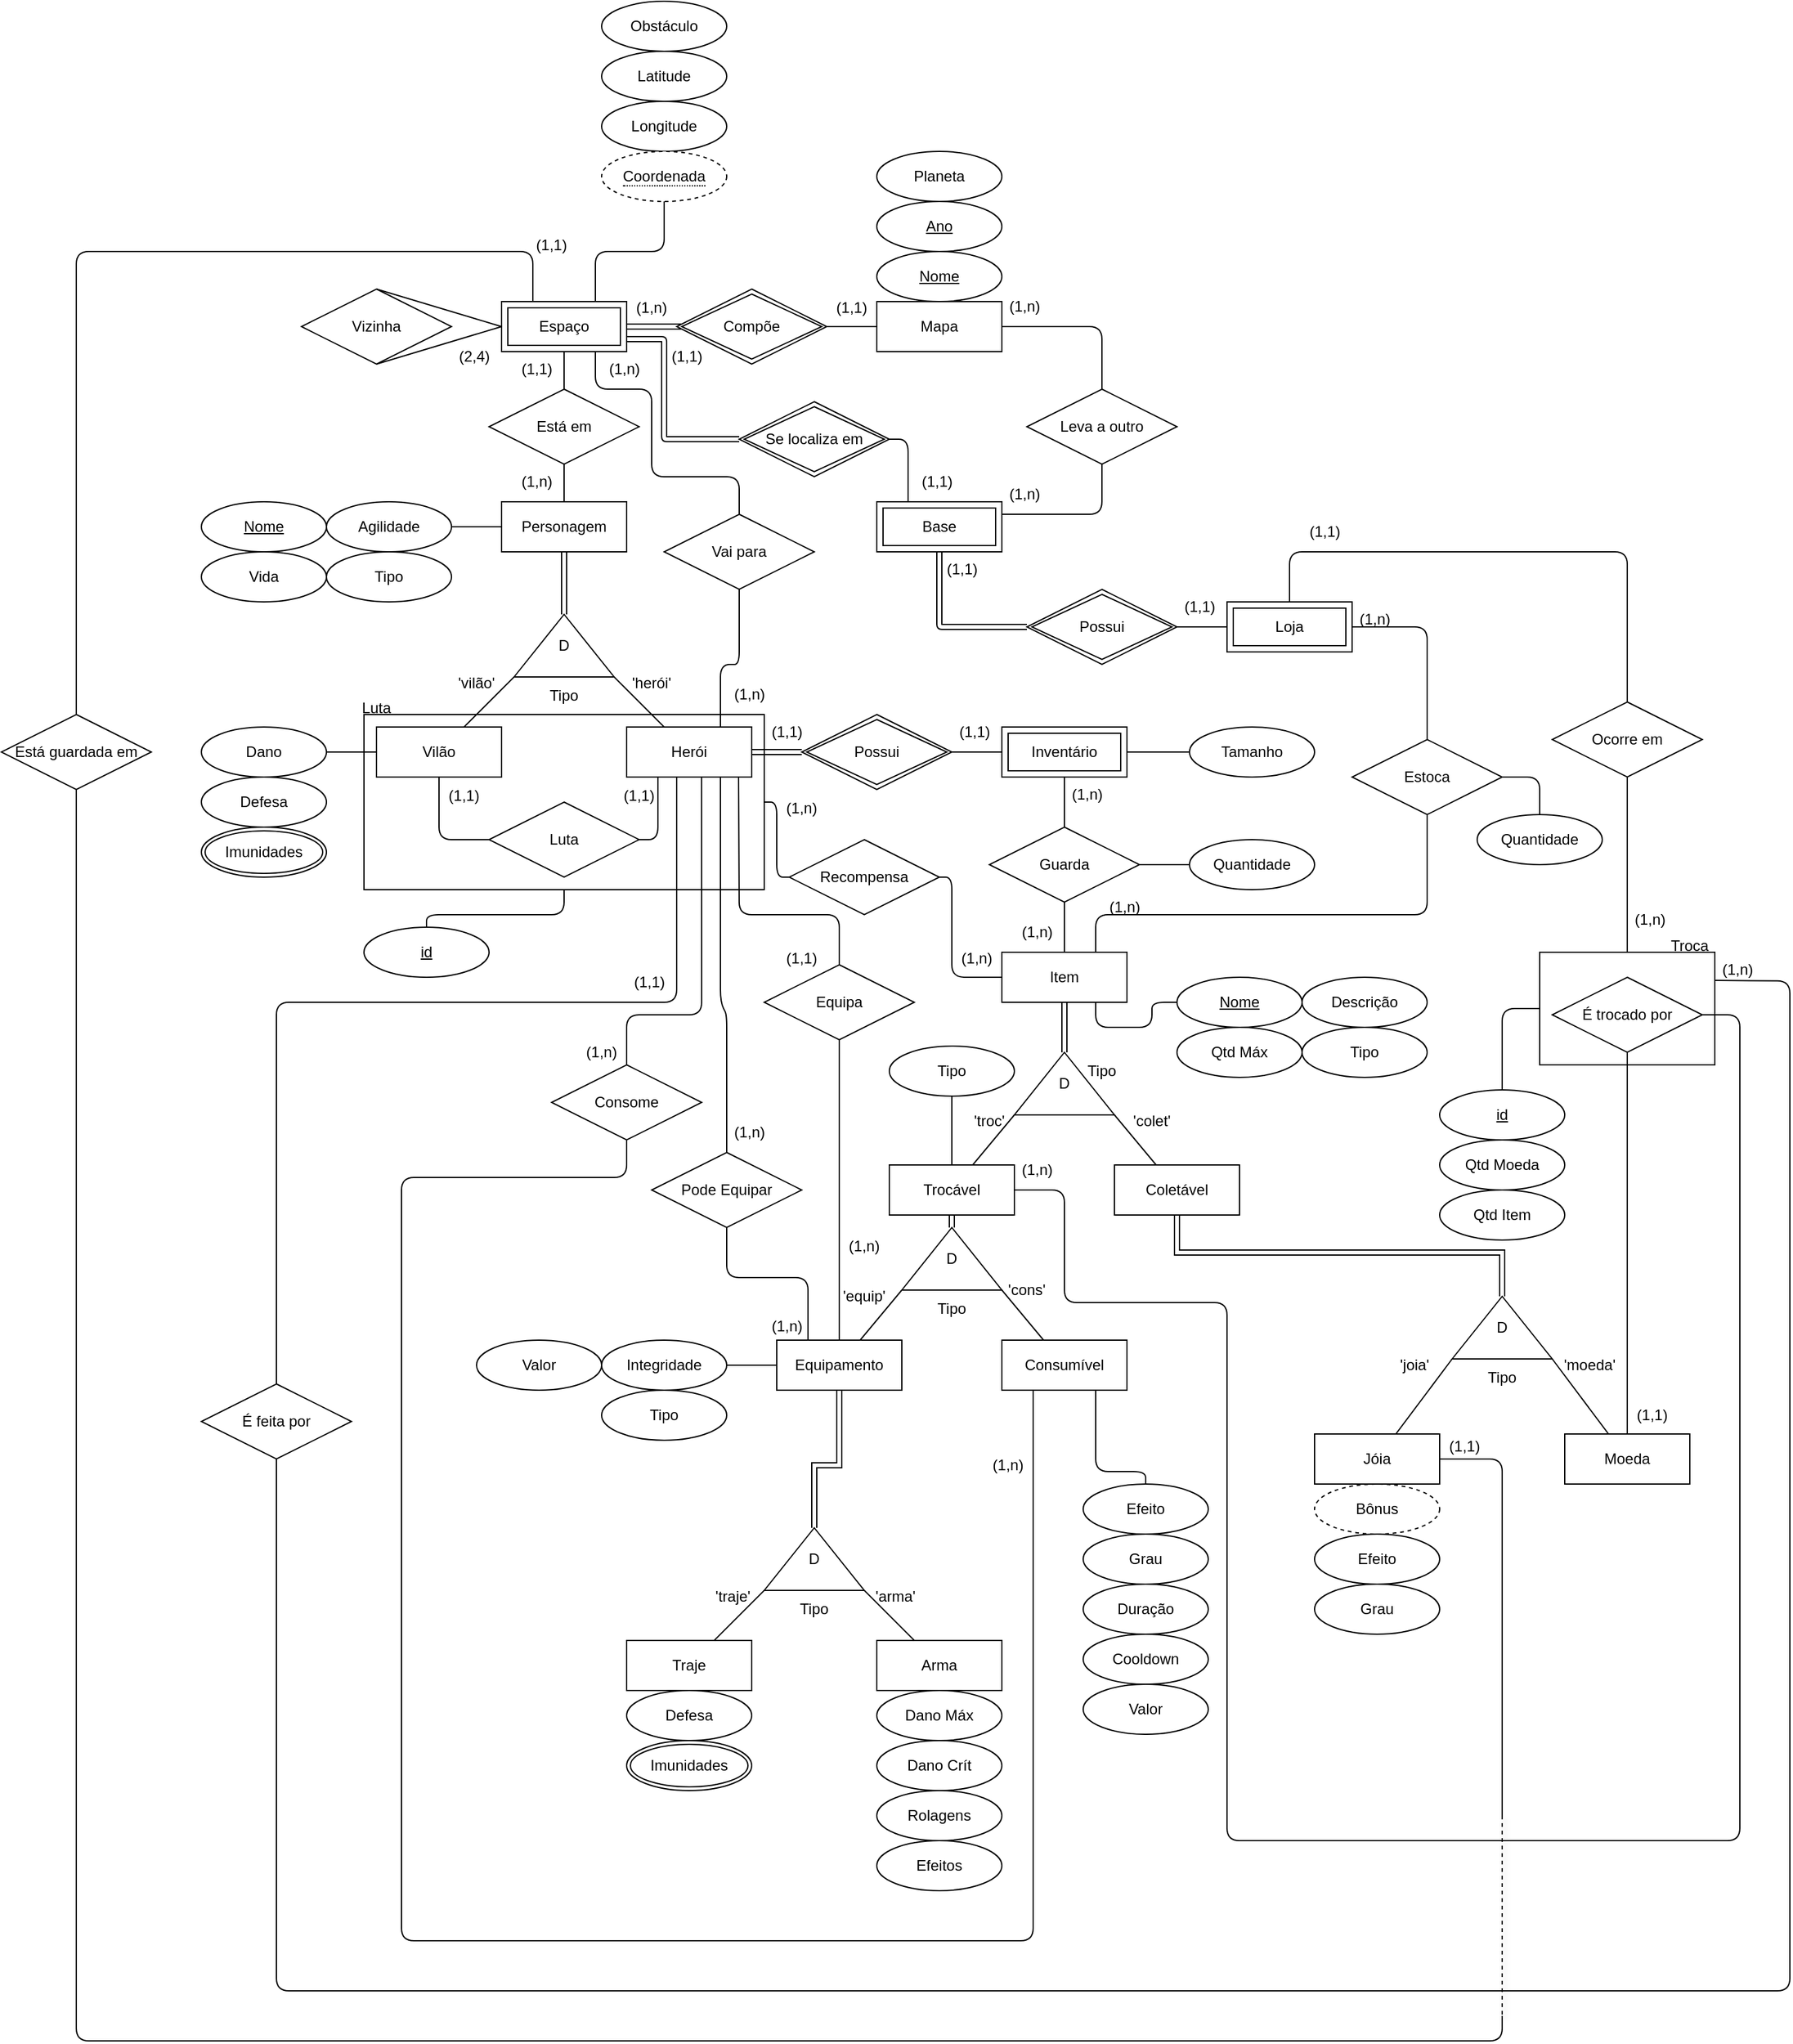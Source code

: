 <mxfile version="16.5.3" type="device"><diagram id="R2lEEEUBdFMjLlhIrx00" name="Page-1"><mxGraphModel dx="1185" dy="599" grid="1" gridSize="10" guides="1" tooltips="1" connect="1" arrows="1" fold="1" page="1" pageScale="1" pageWidth="1600" pageHeight="900" math="0" shadow="0" extFonts="Permanent Marker^https://fonts.googleapis.com/css?family=Permanent+Marker"><root><mxCell id="0"/><mxCell id="1" parent="0"/><mxCell id="_K91Ev87hVl7QO8EJuBq-142" value="" style="rounded=0;whiteSpace=wrap;html=1;fillColor=none;" parent="1" vertex="1"><mxGeometry x="1230" y="760" width="140" height="90" as="geometry"/></mxCell><mxCell id="_K91Ev87hVl7QO8EJuBq-86" value="" style="verticalLabelPosition=bottom;verticalAlign=top;html=1;shape=mxgraph.basic.rect;fillColor2=none;strokeWidth=1;size=20;indent=5;fillColor=none;" parent="1" vertex="1"><mxGeometry x="290" y="570" width="320" height="140" as="geometry"/></mxCell><mxCell id="nBwljkesZ-EkMAL2i42d-4" value="Mapa" style="whiteSpace=wrap;html=1;align=center;" parent="1" vertex="1"><mxGeometry x="700" y="240" width="100" height="40" as="geometry"/></mxCell><mxCell id="nBwljkesZ-EkMAL2i42d-11" value="Planeta" style="ellipse;whiteSpace=wrap;html=1;align=center;fontStyle=0;" parent="1" vertex="1"><mxGeometry x="700" y="120" width="100" height="40" as="geometry"/></mxCell><mxCell id="nBwljkesZ-EkMAL2i42d-12" value="Ano" style="ellipse;whiteSpace=wrap;html=1;align=center;fontStyle=4;" parent="1" vertex="1"><mxGeometry x="700" y="160" width="100" height="40" as="geometry"/></mxCell><mxCell id="nBwljkesZ-EkMAL2i42d-14" value="Latitude" style="ellipse;whiteSpace=wrap;html=1;align=center;" parent="1" vertex="1"><mxGeometry x="480" y="40" width="100" height="40" as="geometry"/></mxCell><mxCell id="nBwljkesZ-EkMAL2i42d-15" value="Longitude" style="ellipse;whiteSpace=wrap;html=1;align=center;" parent="1" vertex="1"><mxGeometry x="480" y="80" width="100" height="40" as="geometry"/></mxCell><mxCell id="nBwljkesZ-EkMAL2i42d-17" value="Vizinha" style="shape=rhombus;perimeter=rhombusPerimeter;whiteSpace=wrap;html=1;align=center;" parent="1" vertex="1"><mxGeometry x="240" y="230" width="120" height="60" as="geometry"/></mxCell><mxCell id="nBwljkesZ-EkMAL2i42d-29" value="" style="endArrow=none;html=1;rounded=0;exitX=0.5;exitY=1;exitDx=0;exitDy=0;entryX=0;entryY=0.5;entryDx=0;entryDy=0;" parent="1" source="nBwljkesZ-EkMAL2i42d-17" edge="1"><mxGeometry relative="1" as="geometry"><mxPoint x="370" y="120" as="sourcePoint"/><mxPoint x="400" y="260" as="targetPoint"/></mxGeometry></mxCell><mxCell id="nBwljkesZ-EkMAL2i42d-33" value="" style="endArrow=none;html=1;rounded=0;entryX=0;entryY=0.5;entryDx=0;entryDy=0;exitX=0.5;exitY=0;exitDx=0;exitDy=0;" parent="1" source="nBwljkesZ-EkMAL2i42d-17" edge="1"><mxGeometry relative="1" as="geometry"><mxPoint x="360" y="260" as="sourcePoint"/><mxPoint x="400" y="260" as="targetPoint"/></mxGeometry></mxCell><mxCell id="nBwljkesZ-EkMAL2i42d-35" value="" style="endArrow=none;html=1;rounded=1;exitX=1;exitY=0.5;exitDx=0;exitDy=0;entryX=0;entryY=0.5;entryDx=0;entryDy=0;" parent="1" target="nBwljkesZ-EkMAL2i42d-4" edge="1"><mxGeometry width="50" height="50" relative="1" as="geometry"><mxPoint x="660" y="260" as="sourcePoint"/><mxPoint x="560" y="160" as="targetPoint"/></mxGeometry></mxCell><mxCell id="nBwljkesZ-EkMAL2i42d-36" value="Personagem" style="whiteSpace=wrap;html=1;align=center;" parent="1" vertex="1"><mxGeometry x="400" y="400" width="100" height="40" as="geometry"/></mxCell><mxCell id="nBwljkesZ-EkMAL2i42d-37" value="Está em" style="shape=rhombus;perimeter=rhombusPerimeter;whiteSpace=wrap;html=1;align=center;" parent="1" vertex="1"><mxGeometry x="390" y="310" width="120" height="60" as="geometry"/></mxCell><mxCell id="nBwljkesZ-EkMAL2i42d-38" value="" style="endArrow=none;html=1;rounded=0;exitX=0.5;exitY=1;exitDx=0;exitDy=0;entryX=0.5;entryY=0;entryDx=0;entryDy=0;" parent="1" target="nBwljkesZ-EkMAL2i42d-37" edge="1"><mxGeometry relative="1" as="geometry"><mxPoint x="450" y="280" as="sourcePoint"/><mxPoint x="560" y="310" as="targetPoint"/></mxGeometry></mxCell><mxCell id="nBwljkesZ-EkMAL2i42d-39" value="" style="endArrow=none;html=1;rounded=0;exitX=0.5;exitY=1;exitDx=0;exitDy=0;entryX=0.5;entryY=0;entryDx=0;entryDy=0;" parent="1" source="nBwljkesZ-EkMAL2i42d-37" target="nBwljkesZ-EkMAL2i42d-36" edge="1"><mxGeometry relative="1" as="geometry"><mxPoint x="400" y="310" as="sourcePoint"/><mxPoint x="560" y="310" as="targetPoint"/></mxGeometry></mxCell><mxCell id="nBwljkesZ-EkMAL2i42d-43" value="" style="endArrow=none;html=1;rounded=0;" parent="1" edge="1"><mxGeometry relative="1" as="geometry"><mxPoint x="760" y="600" as="sourcePoint"/><mxPoint x="800" y="600" as="targetPoint"/></mxGeometry></mxCell><mxCell id="nBwljkesZ-EkMAL2i42d-44" value="Tamanho" style="ellipse;whiteSpace=wrap;html=1;align=center;" parent="1" vertex="1"><mxGeometry x="950" y="580" width="100" height="40" as="geometry"/></mxCell><mxCell id="nBwljkesZ-EkMAL2i42d-48" value="&lt;u&gt;Nome&lt;/u&gt;" style="ellipse;whiteSpace=wrap;html=1;align=center;" parent="1" vertex="1"><mxGeometry x="160" y="400" width="100" height="40" as="geometry"/></mxCell><mxCell id="nBwljkesZ-EkMAL2i42d-49" value="Vida" style="ellipse;whiteSpace=wrap;html=1;align=center;" parent="1" vertex="1"><mxGeometry x="160" y="440" width="100" height="40" as="geometry"/></mxCell><mxCell id="nBwljkesZ-EkMAL2i42d-50" value="Agilidade" style="ellipse;whiteSpace=wrap;html=1;align=center;" parent="1" vertex="1"><mxGeometry x="260" y="400" width="100" height="40" as="geometry"/></mxCell><mxCell id="nBwljkesZ-EkMAL2i42d-53" value="" style="shape=link;html=1;rounded=0;exitX=1;exitY=0.5;exitDx=0;exitDy=0;" parent="1" edge="1"><mxGeometry relative="1" as="geometry"><mxPoint x="500" y="260" as="sourcePoint"/><mxPoint x="595" y="260" as="targetPoint"/></mxGeometry></mxCell><mxCell id="nBwljkesZ-EkMAL2i42d-55" value="Espaço" style="shape=ext;margin=3;double=1;whiteSpace=wrap;html=1;align=center;" parent="1" vertex="1"><mxGeometry x="400" y="240" width="100" height="40" as="geometry"/></mxCell><mxCell id="nBwljkesZ-EkMAL2i42d-56" value="Compõe" style="shape=rhombus;double=1;perimeter=rhombusPerimeter;whiteSpace=wrap;html=1;align=center;" parent="1" vertex="1"><mxGeometry x="540" y="230" width="120" height="60" as="geometry"/></mxCell><mxCell id="_K91Ev87hVl7QO8EJuBq-1" value="" style="endArrow=none;html=1;rounded=0;" parent="1" source="nBwljkesZ-EkMAL2i42d-36" target="nBwljkesZ-EkMAL2i42d-50" edge="1"><mxGeometry relative="1" as="geometry"><mxPoint x="380" y="410" as="sourcePoint"/><mxPoint x="540" y="410" as="targetPoint"/><Array as="points"><mxPoint x="390" y="420"/></Array></mxGeometry></mxCell><mxCell id="_K91Ev87hVl7QO8EJuBq-2" value="Herói" style="whiteSpace=wrap;html=1;align=center;" parent="1" vertex="1"><mxGeometry x="500" y="580" width="100" height="40" as="geometry"/></mxCell><mxCell id="_K91Ev87hVl7QO8EJuBq-3" value="Vilão" style="whiteSpace=wrap;html=1;align=center;" parent="1" vertex="1"><mxGeometry x="300" y="580" width="100" height="40" as="geometry"/></mxCell><mxCell id="_K91Ev87hVl7QO8EJuBq-7" value="" style="verticalLabelPosition=bottom;verticalAlign=top;html=1;shape=mxgraph.basic.acute_triangle;dx=0.5;" parent="1" vertex="1"><mxGeometry x="410" y="490" width="80" height="50" as="geometry"/></mxCell><mxCell id="_K91Ev87hVl7QO8EJuBq-8" value="Tipo" style="ellipse;whiteSpace=wrap;html=1;align=center;" parent="1" vertex="1"><mxGeometry x="260" y="440" width="100" height="40" as="geometry"/></mxCell><mxCell id="_K91Ev87hVl7QO8EJuBq-9" value="" style="endArrow=none;html=1;rounded=0;shape=link;exitX=0;exitY=0;exitDx=40;exitDy=0;exitPerimeter=0;" parent="1" source="_K91Ev87hVl7QO8EJuBq-7" target="nBwljkesZ-EkMAL2i42d-36" edge="1"><mxGeometry relative="1" as="geometry"><mxPoint x="450" y="480" as="sourcePoint"/><mxPoint x="610" y="490" as="targetPoint"/></mxGeometry></mxCell><mxCell id="_K91Ev87hVl7QO8EJuBq-10" value="" style="endArrow=none;html=1;rounded=0;exitX=1;exitY=1;exitDx=0;exitDy=0;exitPerimeter=0;" parent="1" source="_K91Ev87hVl7QO8EJuBq-7" target="_K91Ev87hVl7QO8EJuBq-2" edge="1"><mxGeometry relative="1" as="geometry"><mxPoint x="488.75" y="540" as="sourcePoint"/><mxPoint x="648.75" y="540" as="targetPoint"/></mxGeometry></mxCell><mxCell id="_K91Ev87hVl7QO8EJuBq-11" value="" style="endArrow=none;html=1;rounded=0;exitX=0;exitY=1;exitDx=0;exitDy=0;exitPerimeter=0;" parent="1" source="_K91Ev87hVl7QO8EJuBq-7" target="_K91Ev87hVl7QO8EJuBq-3" edge="1"><mxGeometry relative="1" as="geometry"><mxPoint x="450" y="490" as="sourcePoint"/><mxPoint x="610" y="490" as="targetPoint"/></mxGeometry></mxCell><mxCell id="_K91Ev87hVl7QO8EJuBq-12" value="D" style="text;html=1;strokeColor=none;fillColor=none;align=center;verticalAlign=middle;whiteSpace=wrap;rounded=0;" parent="1" vertex="1"><mxGeometry x="420" y="500" width="60" height="30" as="geometry"/></mxCell><mxCell id="_K91Ev87hVl7QO8EJuBq-13" value="Tipo" style="text;html=1;strokeColor=none;fillColor=none;align=center;verticalAlign=middle;whiteSpace=wrap;rounded=0;" parent="1" vertex="1"><mxGeometry x="420" y="540" width="60" height="30" as="geometry"/></mxCell><mxCell id="_K91Ev87hVl7QO8EJuBq-14" value="'herói'" style="text;html=1;strokeColor=none;fillColor=none;align=center;verticalAlign=middle;whiteSpace=wrap;rounded=0;" parent="1" vertex="1"><mxGeometry x="490" y="530" width="60" height="30" as="geometry"/></mxCell><mxCell id="_K91Ev87hVl7QO8EJuBq-15" value="'vilão'" style="text;html=1;strokeColor=none;fillColor=none;align=center;verticalAlign=middle;whiteSpace=wrap;rounded=0;" parent="1" vertex="1"><mxGeometry x="350" y="530" width="60" height="30" as="geometry"/></mxCell><mxCell id="_K91Ev87hVl7QO8EJuBq-16" value="" style="endArrow=none;html=1;rounded=0;shape=link;" parent="1" source="_K91Ev87hVl7QO8EJuBq-2" edge="1"><mxGeometry relative="1" as="geometry"><mxPoint x="580" y="530" as="sourcePoint"/><mxPoint x="640" y="600" as="targetPoint"/></mxGeometry></mxCell><mxCell id="_K91Ev87hVl7QO8EJuBq-17" value="Item" style="whiteSpace=wrap;html=1;align=center;" parent="1" vertex="1"><mxGeometry x="800" y="760" width="100" height="40" as="geometry"/></mxCell><mxCell id="_K91Ev87hVl7QO8EJuBq-18" value="Guarda" style="shape=rhombus;perimeter=rhombusPerimeter;whiteSpace=wrap;html=1;align=center;" parent="1" vertex="1"><mxGeometry x="790" y="660" width="120" height="60" as="geometry"/></mxCell><mxCell id="_K91Ev87hVl7QO8EJuBq-19" value="" style="endArrow=none;html=1;rounded=0;exitX=0.5;exitY=1;exitDx=0;exitDy=0;entryX=0.5;entryY=0;entryDx=0;entryDy=0;" parent="1" target="_K91Ev87hVl7QO8EJuBq-18" edge="1"><mxGeometry relative="1" as="geometry"><mxPoint x="850" y="620" as="sourcePoint"/><mxPoint x="900" y="700" as="targetPoint"/></mxGeometry></mxCell><mxCell id="_K91Ev87hVl7QO8EJuBq-20" value="" style="endArrow=none;html=1;rounded=0;" parent="1" source="_K91Ev87hVl7QO8EJuBq-17" target="_K91Ev87hVl7QO8EJuBq-18" edge="1"><mxGeometry relative="1" as="geometry"><mxPoint x="740" y="700" as="sourcePoint"/><mxPoint x="900" y="700" as="targetPoint"/></mxGeometry></mxCell><mxCell id="_K91Ev87hVl7QO8EJuBq-21" value="Inventário" style="shape=ext;margin=3;double=1;whiteSpace=wrap;html=1;align=center;" parent="1" vertex="1"><mxGeometry x="800" y="580" width="100" height="40" as="geometry"/></mxCell><mxCell id="_K91Ev87hVl7QO8EJuBq-22" value="Dano" style="ellipse;whiteSpace=wrap;html=1;align=center;" parent="1" vertex="1"><mxGeometry x="160" y="580" width="100" height="40" as="geometry"/></mxCell><mxCell id="_K91Ev87hVl7QO8EJuBq-23" value="&lt;u&gt;Nome&lt;/u&gt;" style="ellipse;whiteSpace=wrap;html=1;align=center;" parent="1" vertex="1"><mxGeometry x="940" y="780" width="100" height="40" as="geometry"/></mxCell><mxCell id="_K91Ev87hVl7QO8EJuBq-24" value="Descrição" style="ellipse;whiteSpace=wrap;html=1;align=center;" parent="1" vertex="1"><mxGeometry x="1040" y="780" width="100" height="40" as="geometry"/></mxCell><mxCell id="_K91Ev87hVl7QO8EJuBq-25" value="Tipo" style="ellipse;whiteSpace=wrap;html=1;align=center;" parent="1" vertex="1"><mxGeometry x="1040" y="820" width="100" height="40" as="geometry"/></mxCell><mxCell id="_K91Ev87hVl7QO8EJuBq-26" value="" style="endArrow=none;html=1;rounded=1;exitX=0.75;exitY=1;exitDx=0;exitDy=0;" parent="1" source="_K91Ev87hVl7QO8EJuBq-17" target="_K91Ev87hVl7QO8EJuBq-23" edge="1"><mxGeometry relative="1" as="geometry"><mxPoint x="850" y="820" as="sourcePoint"/><mxPoint x="1010" y="820" as="targetPoint"/><Array as="points"><mxPoint x="875" y="820"/><mxPoint x="920" y="820"/><mxPoint x="920" y="800"/></Array></mxGeometry></mxCell><mxCell id="_K91Ev87hVl7QO8EJuBq-28" value="" style="verticalLabelPosition=bottom;verticalAlign=top;html=1;shape=mxgraph.basic.acute_triangle;dx=0.5;" parent="1" vertex="1"><mxGeometry x="810" y="840" width="80" height="50" as="geometry"/></mxCell><mxCell id="_K91Ev87hVl7QO8EJuBq-29" value="Equipamento" style="whiteSpace=wrap;html=1;align=center;" parent="1" vertex="1"><mxGeometry x="620" y="1070" width="100" height="40" as="geometry"/></mxCell><mxCell id="_K91Ev87hVl7QO8EJuBq-30" value="Consumível" style="whiteSpace=wrap;html=1;align=center;" parent="1" vertex="1"><mxGeometry x="800" y="1070" width="100" height="40" as="geometry"/></mxCell><mxCell id="_K91Ev87hVl7QO8EJuBq-31" value="" style="endArrow=none;html=1;rounded=0;exitX=0;exitY=0;exitDx=40;exitDy=0;exitPerimeter=0;entryX=0.5;entryY=1;entryDx=0;entryDy=0;shape=link;" parent="1" source="_K91Ev87hVl7QO8EJuBq-28" target="_K91Ev87hVl7QO8EJuBq-17" edge="1"><mxGeometry relative="1" as="geometry"><mxPoint x="860" y="890" as="sourcePoint"/><mxPoint x="1020" y="890" as="targetPoint"/></mxGeometry></mxCell><mxCell id="_K91Ev87hVl7QO8EJuBq-37" value="Tipo" style="text;html=1;strokeColor=none;fillColor=none;align=center;verticalAlign=middle;whiteSpace=wrap;rounded=0;" parent="1" vertex="1"><mxGeometry x="850" y="840" width="60" height="30" as="geometry"/></mxCell><mxCell id="_K91Ev87hVl7QO8EJuBq-40" value="'troc'" style="text;html=1;strokeColor=none;fillColor=none;align=center;verticalAlign=middle;whiteSpace=wrap;rounded=0;" parent="1" vertex="1"><mxGeometry x="770" y="880" width="40" height="30" as="geometry"/></mxCell><mxCell id="_K91Ev87hVl7QO8EJuBq-41" value="D" style="text;html=1;strokeColor=none;fillColor=none;align=center;verticalAlign=middle;whiteSpace=wrap;rounded=0;" parent="1" vertex="1"><mxGeometry x="820" y="850" width="60" height="30" as="geometry"/></mxCell><mxCell id="_K91Ev87hVl7QO8EJuBq-43" value="Equipa" style="shape=rhombus;perimeter=rhombusPerimeter;whiteSpace=wrap;html=1;align=center;" parent="1" vertex="1"><mxGeometry x="610" y="770" width="120" height="60" as="geometry"/></mxCell><mxCell id="_K91Ev87hVl7QO8EJuBq-47" value="Efeito" style="ellipse;whiteSpace=wrap;html=1;align=center;" parent="1" vertex="1"><mxGeometry x="865" y="1185" width="100" height="40" as="geometry"/></mxCell><mxCell id="_K91Ev87hVl7QO8EJuBq-48" value="Grau" style="ellipse;whiteSpace=wrap;html=1;align=center;" parent="1" vertex="1"><mxGeometry x="865" y="1225" width="100" height="40" as="geometry"/></mxCell><mxCell id="_K91Ev87hVl7QO8EJuBq-49" value="Quantidade" style="ellipse;whiteSpace=wrap;html=1;align=center;" parent="1" vertex="1"><mxGeometry x="950" y="670" width="100" height="40" as="geometry"/></mxCell><mxCell id="_K91Ev87hVl7QO8EJuBq-50" value="" style="endArrow=none;html=1;rounded=0;" parent="1" source="_K91Ev87hVl7QO8EJuBq-18" target="_K91Ev87hVl7QO8EJuBq-49" edge="1"><mxGeometry relative="1" as="geometry"><mxPoint x="910" y="650" as="sourcePoint"/><mxPoint x="1070" y="650" as="targetPoint"/></mxGeometry></mxCell><mxCell id="_K91Ev87hVl7QO8EJuBq-51" value="" style="verticalLabelPosition=bottom;verticalAlign=top;html=1;shape=mxgraph.basic.acute_triangle;dx=0.5;" parent="1" vertex="1"><mxGeometry x="610" y="1220" width="80" height="50" as="geometry"/></mxCell><mxCell id="_K91Ev87hVl7QO8EJuBq-52" value="" style="endArrow=none;html=1;rounded=0;exitX=0;exitY=0;exitDx=40;exitDy=0;exitPerimeter=0;shape=link;" parent="1" source="_K91Ev87hVl7QO8EJuBq-51" target="_K91Ev87hVl7QO8EJuBq-29" edge="1"><mxGeometry relative="1" as="geometry"><mxPoint x="770" y="1245" as="sourcePoint"/><mxPoint x="760" y="1155" as="targetPoint"/><Array as="points"><mxPoint x="650" y="1170"/><mxPoint x="670" y="1170"/></Array></mxGeometry></mxCell><mxCell id="_K91Ev87hVl7QO8EJuBq-53" value="Traje" style="whiteSpace=wrap;html=1;align=center;" parent="1" vertex="1"><mxGeometry x="500" y="1310" width="100" height="40" as="geometry"/></mxCell><mxCell id="_K91Ev87hVl7QO8EJuBq-54" value="Arma" style="whiteSpace=wrap;html=1;align=center;" parent="1" vertex="1"><mxGeometry x="700" y="1310" width="100" height="40" as="geometry"/></mxCell><mxCell id="_K91Ev87hVl7QO8EJuBq-56" value="" style="endArrow=none;html=1;rounded=0;exitX=0;exitY=1;exitDx=0;exitDy=0;exitPerimeter=0;" parent="1" source="_K91Ev87hVl7QO8EJuBq-51" target="_K91Ev87hVl7QO8EJuBq-53" edge="1"><mxGeometry relative="1" as="geometry"><mxPoint x="600" y="1260" as="sourcePoint"/><mxPoint x="760" y="1260" as="targetPoint"/></mxGeometry></mxCell><mxCell id="_K91Ev87hVl7QO8EJuBq-57" value="" style="endArrow=none;html=1;rounded=0;exitX=1;exitY=1;exitDx=0;exitDy=0;exitPerimeter=0;" parent="1" source="_K91Ev87hVl7QO8EJuBq-51" target="_K91Ev87hVl7QO8EJuBq-54" edge="1"><mxGeometry relative="1" as="geometry"><mxPoint x="600" y="1260" as="sourcePoint"/><mxPoint x="760" y="1260" as="targetPoint"/></mxGeometry></mxCell><mxCell id="_K91Ev87hVl7QO8EJuBq-58" value="Dano Máx" style="ellipse;whiteSpace=wrap;html=1;align=center;" parent="1" vertex="1"><mxGeometry x="700" y="1350" width="100" height="40" as="geometry"/></mxCell><mxCell id="_K91Ev87hVl7QO8EJuBq-59" value="Rolagens" style="ellipse;whiteSpace=wrap;html=1;align=center;" parent="1" vertex="1"><mxGeometry x="700" y="1430" width="100" height="40" as="geometry"/></mxCell><mxCell id="_K91Ev87hVl7QO8EJuBq-60" value="Defesa" style="ellipse;whiteSpace=wrap;html=1;align=center;" parent="1" vertex="1"><mxGeometry x="500" y="1350" width="100" height="40" as="geometry"/></mxCell><mxCell id="_K91Ev87hVl7QO8EJuBq-62" value="Integridade" style="ellipse;whiteSpace=wrap;html=1;align=center;" parent="1" vertex="1"><mxGeometry x="480" y="1070" width="100" height="40" as="geometry"/></mxCell><mxCell id="_K91Ev87hVl7QO8EJuBq-63" value="Imunidades" style="ellipse;shape=doubleEllipse;margin=3;whiteSpace=wrap;html=1;align=center;" parent="1" vertex="1"><mxGeometry x="500" y="1390" width="100" height="40" as="geometry"/></mxCell><mxCell id="_K91Ev87hVl7QO8EJuBq-64" value="Efeitos" style="ellipse;whiteSpace=wrap;html=1;align=center;" parent="1" vertex="1"><mxGeometry x="700" y="1470" width="100" height="40" as="geometry"/></mxCell><mxCell id="_K91Ev87hVl7QO8EJuBq-65" value="Tipo" style="text;html=1;strokeColor=none;fillColor=none;align=center;verticalAlign=middle;whiteSpace=wrap;rounded=0;" parent="1" vertex="1"><mxGeometry x="620" y="1270" width="60" height="30" as="geometry"/></mxCell><mxCell id="_K91Ev87hVl7QO8EJuBq-66" value="'arma'" style="text;html=1;strokeColor=none;fillColor=none;align=center;verticalAlign=middle;whiteSpace=wrap;rounded=0;" parent="1" vertex="1"><mxGeometry x="670" y="1260" width="90" height="30" as="geometry"/></mxCell><mxCell id="_K91Ev87hVl7QO8EJuBq-67" value="'traje'" style="text;html=1;strokeColor=none;fillColor=none;align=center;verticalAlign=middle;whiteSpace=wrap;rounded=0;" parent="1" vertex="1"><mxGeometry x="540" y="1260" width="90" height="30" as="geometry"/></mxCell><mxCell id="_K91Ev87hVl7QO8EJuBq-68" value="" style="endArrow=none;html=1;rounded=0;" parent="1" source="_K91Ev87hVl7QO8EJuBq-21" target="nBwljkesZ-EkMAL2i42d-44" edge="1"><mxGeometry relative="1" as="geometry"><mxPoint x="930" y="690" as="sourcePoint"/><mxPoint x="1090" y="690" as="targetPoint"/></mxGeometry></mxCell><mxCell id="_K91Ev87hVl7QO8EJuBq-69" value="Qtd Máx" style="ellipse;whiteSpace=wrap;html=1;align=center;" parent="1" vertex="1"><mxGeometry x="940" y="820" width="100" height="40" as="geometry"/></mxCell><mxCell id="_K91Ev87hVl7QO8EJuBq-71" value="Consome" style="shape=rhombus;perimeter=rhombusPerimeter;whiteSpace=wrap;html=1;align=center;" parent="1" vertex="1"><mxGeometry x="440" y="850" width="120" height="60" as="geometry"/></mxCell><mxCell id="_K91Ev87hVl7QO8EJuBq-75" value="Duração" style="ellipse;whiteSpace=wrap;html=1;align=center;" parent="1" vertex="1"><mxGeometry x="865" y="1265" width="100" height="40" as="geometry"/></mxCell><mxCell id="_K91Ev87hVl7QO8EJuBq-76" value="Defesa" style="ellipse;whiteSpace=wrap;html=1;align=center;" parent="1" vertex="1"><mxGeometry x="160" y="620" width="100" height="40" as="geometry"/></mxCell><mxCell id="_K91Ev87hVl7QO8EJuBq-77" value="Imunidades" style="ellipse;shape=doubleEllipse;margin=3;whiteSpace=wrap;html=1;align=center;" parent="1" vertex="1"><mxGeometry x="160" y="660" width="100" height="40" as="geometry"/></mxCell><mxCell id="_K91Ev87hVl7QO8EJuBq-79" value="" style="endArrow=none;html=1;rounded=0;" parent="1" source="_K91Ev87hVl7QO8EJuBq-62" target="_K91Ev87hVl7QO8EJuBq-29" edge="1"><mxGeometry relative="1" as="geometry"><mxPoint x="610" y="1155" as="sourcePoint"/><mxPoint x="770" y="1155" as="targetPoint"/></mxGeometry></mxCell><mxCell id="_K91Ev87hVl7QO8EJuBq-80" value="Tipo" style="ellipse;whiteSpace=wrap;html=1;align=center;" parent="1" vertex="1"><mxGeometry x="480" y="1110" width="100" height="40" as="geometry"/></mxCell><mxCell id="_K91Ev87hVl7QO8EJuBq-81" value="Dano Crít" style="ellipse;whiteSpace=wrap;html=1;align=center;" parent="1" vertex="1"><mxGeometry x="700" y="1390" width="100" height="40" as="geometry"/></mxCell><mxCell id="_K91Ev87hVl7QO8EJuBq-82" value="" style="endArrow=none;html=1;rounded=0;" parent="1" source="_K91Ev87hVl7QO8EJuBq-22" target="_K91Ev87hVl7QO8EJuBq-3" edge="1"><mxGeometry relative="1" as="geometry"><mxPoint x="440" y="660" as="sourcePoint"/><mxPoint x="600" y="660" as="targetPoint"/></mxGeometry></mxCell><mxCell id="_K91Ev87hVl7QO8EJuBq-83" value="Luta" style="shape=rhombus;perimeter=rhombusPerimeter;whiteSpace=wrap;html=1;align=center;" parent="1" vertex="1"><mxGeometry x="390" y="640" width="120" height="60" as="geometry"/></mxCell><mxCell id="_K91Ev87hVl7QO8EJuBq-84" value="" style="endArrow=none;html=1;rounded=1;" parent="1" source="_K91Ev87hVl7QO8EJuBq-3" target="_K91Ev87hVl7QO8EJuBq-83" edge="1"><mxGeometry relative="1" as="geometry"><mxPoint x="440" y="660" as="sourcePoint"/><mxPoint x="600" y="660" as="targetPoint"/><Array as="points"><mxPoint x="350" y="670"/></Array></mxGeometry></mxCell><mxCell id="_K91Ev87hVl7QO8EJuBq-85" value="" style="endArrow=none;html=1;rounded=1;entryX=0.25;entryY=1;entryDx=0;entryDy=0;" parent="1" source="_K91Ev87hVl7QO8EJuBq-83" target="_K91Ev87hVl7QO8EJuBq-2" edge="1"><mxGeometry relative="1" as="geometry"><mxPoint x="440" y="660" as="sourcePoint"/><mxPoint x="600" y="660" as="targetPoint"/><Array as="points"><mxPoint x="525" y="670"/></Array></mxGeometry></mxCell><mxCell id="_K91Ev87hVl7QO8EJuBq-87" value="Luta" style="text;html=1;strokeColor=none;fillColor=none;align=center;verticalAlign=middle;whiteSpace=wrap;rounded=0;" parent="1" vertex="1"><mxGeometry x="270" y="550" width="60" height="30" as="geometry"/></mxCell><mxCell id="_K91Ev87hVl7QO8EJuBq-90" value="" style="endArrow=none;html=1;rounded=1;exitX=0.75;exitY=1;exitDx=0;exitDy=0;" parent="1" source="_K91Ev87hVl7QO8EJuBq-30" target="_K91Ev87hVl7QO8EJuBq-47" edge="1"><mxGeometry relative="1" as="geometry"><mxPoint x="785" y="1075" as="sourcePoint"/><mxPoint x="945" y="1075" as="targetPoint"/><Array as="points"><mxPoint x="875" y="1175"/><mxPoint x="915" y="1175"/></Array></mxGeometry></mxCell><mxCell id="_K91Ev87hVl7QO8EJuBq-92" value="D" style="text;html=1;strokeColor=none;fillColor=none;align=center;verticalAlign=middle;whiteSpace=wrap;rounded=0;" parent="1" vertex="1"><mxGeometry x="620" y="1230" width="60" height="30" as="geometry"/></mxCell><mxCell id="_K91Ev87hVl7QO8EJuBq-93" value="Recompensa" style="shape=rhombus;perimeter=rhombusPerimeter;whiteSpace=wrap;html=1;align=center;fillColor=none;" parent="1" vertex="1"><mxGeometry x="630" y="670" width="120" height="60" as="geometry"/></mxCell><mxCell id="_K91Ev87hVl7QO8EJuBq-94" value="" style="endArrow=none;html=1;rounded=1;entryX=0;entryY=0.5;entryDx=0;entryDy=0;" parent="1" source="_K91Ev87hVl7QO8EJuBq-86" target="_K91Ev87hVl7QO8EJuBq-93" edge="1"><mxGeometry relative="1" as="geometry"><mxPoint x="580" y="780" as="sourcePoint"/><mxPoint x="630" y="680" as="targetPoint"/><Array as="points"><mxPoint x="620" y="640"/><mxPoint x="620" y="700"/></Array></mxGeometry></mxCell><mxCell id="_K91Ev87hVl7QO8EJuBq-96" value="" style="endArrow=none;html=1;rounded=1;" parent="1" source="_K91Ev87hVl7QO8EJuBq-93" target="_K91Ev87hVl7QO8EJuBq-17" edge="1"><mxGeometry relative="1" as="geometry"><mxPoint x="580" y="780" as="sourcePoint"/><mxPoint x="740" y="780" as="targetPoint"/><Array as="points"><mxPoint x="760" y="700"/><mxPoint x="760" y="780"/></Array></mxGeometry></mxCell><mxCell id="_K91Ev87hVl7QO8EJuBq-99" value="Coletável" style="whiteSpace=wrap;html=1;align=center;fillColor=none;" parent="1" vertex="1"><mxGeometry x="890" y="930" width="100" height="40" as="geometry"/></mxCell><mxCell id="_K91Ev87hVl7QO8EJuBq-100" value="" style="verticalLabelPosition=bottom;verticalAlign=top;html=1;shape=mxgraph.basic.acute_triangle;dx=0.5;" parent="1" vertex="1"><mxGeometry x="1160" y="1035" width="80" height="50" as="geometry"/></mxCell><mxCell id="_K91Ev87hVl7QO8EJuBq-101" value="Tipo" style="text;html=1;strokeColor=none;fillColor=none;align=center;verticalAlign=middle;whiteSpace=wrap;rounded=0;" parent="1" vertex="1"><mxGeometry x="1170" y="1085" width="60" height="30" as="geometry"/></mxCell><mxCell id="_K91Ev87hVl7QO8EJuBq-102" value="'moeda'" style="text;html=1;strokeColor=none;fillColor=none;align=center;verticalAlign=middle;whiteSpace=wrap;rounded=0;" parent="1" vertex="1"><mxGeometry x="1250" y="1075" width="40" height="30" as="geometry"/></mxCell><mxCell id="_K91Ev87hVl7QO8EJuBq-103" value="'joia'" style="text;html=1;strokeColor=none;fillColor=none;align=center;verticalAlign=middle;whiteSpace=wrap;rounded=0;" parent="1" vertex="1"><mxGeometry x="1110" y="1075" width="40" height="30" as="geometry"/></mxCell><mxCell id="_K91Ev87hVl7QO8EJuBq-104" value="D" style="text;html=1;strokeColor=none;fillColor=none;align=center;verticalAlign=middle;whiteSpace=wrap;rounded=0;" parent="1" vertex="1"><mxGeometry x="1170" y="1045" width="60" height="30" as="geometry"/></mxCell><mxCell id="_K91Ev87hVl7QO8EJuBq-105" value="" style="endArrow=none;html=1;rounded=0;exitX=0;exitY=0;exitDx=40;exitDy=0;exitPerimeter=0;entryX=0.5;entryY=1;entryDx=0;entryDy=0;shape=link;" parent="1" source="_K91Ev87hVl7QO8EJuBq-100" edge="1" target="_K91Ev87hVl7QO8EJuBq-99"><mxGeometry relative="1" as="geometry"><mxPoint x="990" y="1010" as="sourcePoint"/><mxPoint x="990" y="970" as="targetPoint"/><Array as="points"><mxPoint x="1200" y="1000"/><mxPoint x="940" y="1000"/></Array></mxGeometry></mxCell><mxCell id="_K91Ev87hVl7QO8EJuBq-107" value="" style="endArrow=none;html=1;rounded=0;exitX=1;exitY=0;exitDx=0;exitDy=0;" parent="1" target="_K91Ev87hVl7QO8EJuBq-99" edge="1"><mxGeometry relative="1" as="geometry"><mxPoint x="890" y="890" as="sourcePoint"/><mxPoint x="1010" y="900" as="targetPoint"/></mxGeometry></mxCell><mxCell id="_K91Ev87hVl7QO8EJuBq-108" value="" style="endArrow=none;html=1;rounded=1;exitX=0.895;exitY=0.997;exitDx=0;exitDy=0;exitPerimeter=0;" parent="1" target="_K91Ev87hVl7QO8EJuBq-43" edge="1" source="_K91Ev87hVl7QO8EJuBq-2"><mxGeometry relative="1" as="geometry"><mxPoint x="590" y="620" as="sourcePoint"/><mxPoint x="710" y="790" as="targetPoint"/><Array as="points"><mxPoint x="590" y="730"/><mxPoint x="670" y="730"/></Array></mxGeometry></mxCell><mxCell id="_K91Ev87hVl7QO8EJuBq-109" value="" style="endArrow=none;html=1;rounded=1;exitX=0.5;exitY=1;exitDx=0;exitDy=0;entryX=0.5;entryY=0;entryDx=0;entryDy=0;" parent="1" source="_K91Ev87hVl7QO8EJuBq-43" target="_K91Ev87hVl7QO8EJuBq-29" edge="1"><mxGeometry relative="1" as="geometry"><mxPoint x="540" y="850" as="sourcePoint"/><mxPoint x="700" y="850" as="targetPoint"/><Array as="points"><mxPoint x="670" y="880"/><mxPoint x="670" y="1030"/></Array></mxGeometry></mxCell><mxCell id="_K91Ev87hVl7QO8EJuBq-110" value="Obstáculo" style="ellipse;whiteSpace=wrap;html=1;align=center;fillColor=none;" parent="1" vertex="1"><mxGeometry x="480" width="100" height="40" as="geometry"/></mxCell><mxCell id="_K91Ev87hVl7QO8EJuBq-111" value="Jóia" style="whiteSpace=wrap;html=1;align=center;fillColor=none;" parent="1" vertex="1"><mxGeometry x="1050" y="1145" width="100" height="40" as="geometry"/></mxCell><mxCell id="_K91Ev87hVl7QO8EJuBq-112" value="Moeda" style="whiteSpace=wrap;html=1;align=center;fillColor=none;" parent="1" vertex="1"><mxGeometry x="1250" y="1145" width="100" height="40" as="geometry"/></mxCell><mxCell id="_K91Ev87hVl7QO8EJuBq-113" value="" style="endArrow=none;html=1;rounded=0;exitX=0;exitY=1;exitDx=0;exitDy=0;exitPerimeter=0;" parent="1" source="_K91Ev87hVl7QO8EJuBq-100" target="_K91Ev87hVl7QO8EJuBq-111" edge="1"><mxGeometry relative="1" as="geometry"><mxPoint x="1190" y="1115" as="sourcePoint"/><mxPoint x="1350" y="1115" as="targetPoint"/></mxGeometry></mxCell><mxCell id="_K91Ev87hVl7QO8EJuBq-114" value="" style="endArrow=none;html=1;rounded=0;exitX=1;exitY=1;exitDx=0;exitDy=0;exitPerimeter=0;" parent="1" source="_K91Ev87hVl7QO8EJuBq-100" target="_K91Ev87hVl7QO8EJuBq-112" edge="1"><mxGeometry relative="1" as="geometry"><mxPoint x="1190" y="1115" as="sourcePoint"/><mxPoint x="1350" y="1115" as="targetPoint"/></mxGeometry></mxCell><mxCell id="_K91Ev87hVl7QO8EJuBq-115" value="Bônus" style="ellipse;whiteSpace=wrap;html=1;align=center;fillColor=none;dashed=1;" parent="1" vertex="1"><mxGeometry x="1050" y="1185" width="100" height="40" as="geometry"/></mxCell><mxCell id="_K91Ev87hVl7QO8EJuBq-116" value="Grau" style="ellipse;whiteSpace=wrap;html=1;align=center;fillColor=none;" parent="1" vertex="1"><mxGeometry x="1050" y="1265" width="100" height="40" as="geometry"/></mxCell><mxCell id="_K91Ev87hVl7QO8EJuBq-117" value="Efeito" style="ellipse;whiteSpace=wrap;html=1;align=center;fillColor=none;" parent="1" vertex="1"><mxGeometry x="1050" y="1225" width="100" height="40" as="geometry"/></mxCell><mxCell id="_K91Ev87hVl7QO8EJuBq-118" value="Cooldown" style="ellipse;whiteSpace=wrap;html=1;align=center;" parent="1" vertex="1"><mxGeometry x="865" y="1305" width="100" height="40" as="geometry"/></mxCell><mxCell id="_K91Ev87hVl7QO8EJuBq-119" value="Valor" style="ellipse;whiteSpace=wrap;html=1;align=center;fillColor=none;" parent="1" vertex="1"><mxGeometry x="380" y="1070" width="100" height="40" as="geometry"/></mxCell><mxCell id="_K91Ev87hVl7QO8EJuBq-120" value="Valor" style="ellipse;whiteSpace=wrap;html=1;align=center;fillColor=none;" parent="1" vertex="1"><mxGeometry x="865" y="1345" width="100" height="40" as="geometry"/></mxCell><mxCell id="_K91Ev87hVl7QO8EJuBq-122" value="" style="endArrow=none;html=1;rounded=1;exitX=0.75;exitY=0;exitDx=0;exitDy=0;" parent="1" source="nBwljkesZ-EkMAL2i42d-55" edge="1"><mxGeometry relative="1" as="geometry"><mxPoint x="440" y="130" as="sourcePoint"/><mxPoint x="530" y="160" as="targetPoint"/><Array as="points"><mxPoint x="475" y="200"/><mxPoint x="530" y="200"/></Array></mxGeometry></mxCell><mxCell id="_K91Ev87hVl7QO8EJuBq-124" value="Está guardada em" style="shape=rhombus;perimeter=rhombusPerimeter;whiteSpace=wrap;html=1;align=center;fillColor=none;" parent="1" vertex="1"><mxGeometry y="570" width="120" height="60" as="geometry"/></mxCell><mxCell id="_K91Ev87hVl7QO8EJuBq-126" value="" style="endArrow=none;html=1;rounded=1;entryX=0.5;entryY=0;entryDx=0;entryDy=0;exitX=0.25;exitY=0;exitDx=0;exitDy=0;" parent="1" source="nBwljkesZ-EkMAL2i42d-55" target="_K91Ev87hVl7QO8EJuBq-124" edge="1"><mxGeometry relative="1" as="geometry"><mxPoint x="240" y="150" as="sourcePoint"/><mxPoint x="10" y="520" as="targetPoint"/><Array as="points"><mxPoint x="425" y="200"/><mxPoint x="60" y="200"/></Array></mxGeometry></mxCell><mxCell id="_K91Ev87hVl7QO8EJuBq-130" value="" style="endArrow=none;html=1;rounded=1;exitX=1;exitY=0.5;exitDx=0;exitDy=0;entryX=0.25;entryY=0;entryDx=0;entryDy=0;" parent="1" edge="1"><mxGeometry relative="1" as="geometry"><mxPoint x="710" y="350" as="sourcePoint"/><mxPoint x="725.0" y="400" as="targetPoint"/><Array as="points"><mxPoint x="725" y="350"/></Array></mxGeometry></mxCell><mxCell id="_K91Ev87hVl7QO8EJuBq-131" value="Leva a outro" style="shape=rhombus;perimeter=rhombusPerimeter;whiteSpace=wrap;html=1;align=center;fillColor=none;" parent="1" vertex="1"><mxGeometry x="820" y="310" width="120" height="60" as="geometry"/></mxCell><mxCell id="_K91Ev87hVl7QO8EJuBq-132" value="" style="endArrow=none;html=1;rounded=1;exitX=1;exitY=0.5;exitDx=0;exitDy=0;entryX=0.5;entryY=0;entryDx=0;entryDy=0;" parent="1" source="nBwljkesZ-EkMAL2i42d-4" target="_K91Ev87hVl7QO8EJuBq-131" edge="1"><mxGeometry relative="1" as="geometry"><mxPoint x="790" y="370" as="sourcePoint"/><mxPoint x="950" y="370" as="targetPoint"/><Array as="points"><mxPoint x="880" y="260"/></Array></mxGeometry></mxCell><mxCell id="_K91Ev87hVl7QO8EJuBq-133" value="" style="endArrow=none;html=1;rounded=1;exitX=1;exitY=0.25;exitDx=0;exitDy=0;" parent="1" edge="1"><mxGeometry relative="1" as="geometry"><mxPoint x="800.0" y="410" as="sourcePoint"/><mxPoint x="880" y="370" as="targetPoint"/><Array as="points"><mxPoint x="880" y="410"/></Array></mxGeometry></mxCell><mxCell id="_K91Ev87hVl7QO8EJuBq-135" value="'colet'" style="text;html=1;strokeColor=none;fillColor=none;align=center;verticalAlign=middle;whiteSpace=wrap;rounded=0;" parent="1" vertex="1"><mxGeometry x="900" y="880" width="40" height="30" as="geometry"/></mxCell><mxCell id="_K91Ev87hVl7QO8EJuBq-137" value="" style="endArrow=none;html=1;rounded=1;exitX=0.5;exitY=1;exitDx=0;exitDy=0;entryX=0.25;entryY=1;entryDx=0;entryDy=0;" parent="1" source="_K91Ev87hVl7QO8EJuBq-71" target="_K91Ev87hVl7QO8EJuBq-30" edge="1"><mxGeometry relative="1" as="geometry"><mxPoint x="750" y="1020" as="sourcePoint"/><mxPoint x="910" y="1020" as="targetPoint"/><Array as="points"><mxPoint x="500" y="940"/><mxPoint x="320" y="940"/><mxPoint x="320" y="1550"/><mxPoint x="825" y="1550"/></Array></mxGeometry></mxCell><mxCell id="_K91Ev87hVl7QO8EJuBq-139" value="É trocado por" style="shape=rhombus;perimeter=rhombusPerimeter;whiteSpace=wrap;html=1;align=center;fillColor=none;" parent="1" vertex="1"><mxGeometry x="1240" y="780" width="120" height="60" as="geometry"/></mxCell><mxCell id="_K91Ev87hVl7QO8EJuBq-140" value="" style="endArrow=none;html=1;rounded=0;exitX=0.5;exitY=1;exitDx=0;exitDy=0;entryX=0.5;entryY=0;entryDx=0;entryDy=0;" parent="1" source="_K91Ev87hVl7QO8EJuBq-139" target="_K91Ev87hVl7QO8EJuBq-112" edge="1"><mxGeometry relative="1" as="geometry"><mxPoint x="1290" y="900" as="sourcePoint"/><mxPoint x="1450" y="900" as="targetPoint"/></mxGeometry></mxCell><mxCell id="_K91Ev87hVl7QO8EJuBq-144" value="Troca" style="text;html=1;strokeColor=none;fillColor=none;align=center;verticalAlign=middle;whiteSpace=wrap;rounded=0;" parent="1" vertex="1"><mxGeometry x="1320" y="740" width="60" height="30" as="geometry"/></mxCell><mxCell id="_K91Ev87hVl7QO8EJuBq-145" value="Ocorre em" style="shape=rhombus;perimeter=rhombusPerimeter;whiteSpace=wrap;html=1;align=center;fillColor=none;" parent="1" vertex="1"><mxGeometry x="1240" y="560" width="120" height="60" as="geometry"/></mxCell><mxCell id="_K91Ev87hVl7QO8EJuBq-146" value="" style="endArrow=none;html=1;rounded=0;exitX=0.5;exitY=1;exitDx=0;exitDy=0;entryX=0.5;entryY=0;entryDx=0;entryDy=0;" parent="1" source="_K91Ev87hVl7QO8EJuBq-145" target="_K91Ev87hVl7QO8EJuBq-142" edge="1"><mxGeometry relative="1" as="geometry"><mxPoint x="1160" y="570" as="sourcePoint"/><mxPoint x="1460" y="630" as="targetPoint"/></mxGeometry></mxCell><mxCell id="_K91Ev87hVl7QO8EJuBq-147" value="" style="endArrow=none;html=1;rounded=1;entryX=0.5;entryY=0;entryDx=0;entryDy=0;exitX=0.5;exitY=0;exitDx=0;exitDy=0;" parent="1" target="_K91Ev87hVl7QO8EJuBq-145" edge="1"><mxGeometry relative="1" as="geometry"><mxPoint x="1030" y="480" as="sourcePoint"/><mxPoint x="1320" y="570" as="targetPoint"/><Array as="points"><mxPoint x="1030" y="440"/><mxPoint x="1300" y="440"/></Array></mxGeometry></mxCell><mxCell id="Xviy1O-adjg4m7bXG5zy-1" value="Vai para" style="shape=rhombus;perimeter=rhombusPerimeter;whiteSpace=wrap;html=1;align=center;" parent="1" vertex="1"><mxGeometry x="530" y="410" width="120" height="60" as="geometry"/></mxCell><mxCell id="Xviy1O-adjg4m7bXG5zy-2" value="" style="endArrow=none;html=1;rounded=1;exitX=0.75;exitY=0;exitDx=0;exitDy=0;entryX=0.5;entryY=1;entryDx=0;entryDy=0;" parent="1" source="_K91Ev87hVl7QO8EJuBq-2" target="Xviy1O-adjg4m7bXG5zy-1" edge="1"><mxGeometry relative="1" as="geometry"><mxPoint x="610" y="460" as="sourcePoint"/><mxPoint x="770" y="460" as="targetPoint"/><Array as="points"><mxPoint x="575" y="530"/><mxPoint x="590" y="530"/></Array></mxGeometry></mxCell><mxCell id="Xviy1O-adjg4m7bXG5zy-3" value="" style="endArrow=none;html=1;rounded=1;exitX=0.75;exitY=1;exitDx=0;exitDy=0;entryX=0.5;entryY=0;entryDx=0;entryDy=0;" parent="1" source="nBwljkesZ-EkMAL2i42d-55" target="Xviy1O-adjg4m7bXG5zy-1" edge="1"><mxGeometry relative="1" as="geometry"><mxPoint x="610" y="460" as="sourcePoint"/><mxPoint x="770" y="460" as="targetPoint"/><Array as="points"><mxPoint x="475" y="310"/><mxPoint x="520" y="310"/><mxPoint x="520" y="380"/><mxPoint x="590" y="380"/></Array></mxGeometry></mxCell><mxCell id="Xviy1O-adjg4m7bXG5zy-4" value="" style="endArrow=none;html=1;rounded=1;exitX=1;exitY=0.75;exitDx=0;exitDy=0;entryX=0;entryY=0.5;entryDx=0;entryDy=0;shape=link;" parent="1" source="nBwljkesZ-EkMAL2i42d-55" edge="1"><mxGeometry relative="1" as="geometry"><mxPoint x="610" y="460" as="sourcePoint"/><mxPoint x="590" y="350" as="targetPoint"/><Array as="points"><mxPoint x="530" y="270"/><mxPoint x="530" y="350"/></Array></mxGeometry></mxCell><mxCell id="65bmAm1pz3hRsAG3ikNp-1" value="(1,1)" style="text;html=1;strokeColor=none;fillColor=none;align=center;verticalAlign=middle;whiteSpace=wrap;rounded=0;" parent="1" vertex="1"><mxGeometry x="670" y="240" width="20" height="10" as="geometry"/></mxCell><mxCell id="65bmAm1pz3hRsAG3ikNp-2" value="(1,n)" style="text;html=1;strokeColor=none;fillColor=none;align=center;verticalAlign=middle;whiteSpace=wrap;rounded=0;" parent="1" vertex="1"><mxGeometry x="510" y="240" width="20" height="10" as="geometry"/></mxCell><mxCell id="65bmAm1pz3hRsAG3ikNp-4" value="(1,1)" style="text;html=1;strokeColor=none;fillColor=none;align=center;verticalAlign=middle;whiteSpace=wrap;rounded=0;" parent="1" vertex="1"><mxGeometry x="430" y="190" width="20" height="10" as="geometry"/></mxCell><mxCell id="65bmAm1pz3hRsAG3ikNp-5" value="(1,1)" style="text;html=1;strokeColor=none;fillColor=none;align=center;verticalAlign=middle;whiteSpace=wrap;rounded=0;" parent="1" vertex="1"><mxGeometry x="1160" y="1150" width="20" height="10" as="geometry"/></mxCell><mxCell id="65bmAm1pz3hRsAG3ikNp-7" value="(1,1)" style="text;html=1;strokeColor=none;fillColor=none;align=center;verticalAlign=middle;whiteSpace=wrap;rounded=0;" parent="1" vertex="1"><mxGeometry x="480" y="620" width="60" height="30" as="geometry"/></mxCell><mxCell id="65bmAm1pz3hRsAG3ikNp-8" value="(1,1)" style="text;html=1;strokeColor=none;fillColor=none;align=center;verticalAlign=middle;whiteSpace=wrap;rounded=0;" parent="1" vertex="1"><mxGeometry x="340" y="620" width="60" height="30" as="geometry"/></mxCell><mxCell id="65bmAm1pz3hRsAG3ikNp-9" value="(1,n)" style="text;html=1;strokeColor=none;fillColor=none;align=center;verticalAlign=middle;whiteSpace=wrap;rounded=0;" parent="1" vertex="1"><mxGeometry x="660" y="980" width="60" height="30" as="geometry"/></mxCell><mxCell id="65bmAm1pz3hRsAG3ikNp-10" value="(1,1)" style="text;html=1;strokeColor=none;fillColor=none;align=center;verticalAlign=middle;whiteSpace=wrap;rounded=0;" parent="1" vertex="1"><mxGeometry x="610" y="750" width="60" height="30" as="geometry"/></mxCell><mxCell id="65bmAm1pz3hRsAG3ikNp-11" value="(1,n)" style="text;html=1;strokeColor=none;fillColor=none;align=center;verticalAlign=middle;whiteSpace=wrap;rounded=0;" parent="1" vertex="1"><mxGeometry x="450" y="825" width="60" height="30" as="geometry"/></mxCell><mxCell id="65bmAm1pz3hRsAG3ikNp-12" value="(1,n)" style="text;html=1;strokeColor=none;fillColor=none;align=center;verticalAlign=middle;whiteSpace=wrap;rounded=0;" parent="1" vertex="1"><mxGeometry x="775" y="1155" width="60" height="30" as="geometry"/></mxCell><mxCell id="65bmAm1pz3hRsAG3ikNp-13" value="(1,n)" style="text;html=1;strokeColor=none;fillColor=none;align=center;verticalAlign=middle;whiteSpace=wrap;rounded=0;" parent="1" vertex="1"><mxGeometry x="610" y="630" width="60" height="30" as="geometry"/></mxCell><mxCell id="65bmAm1pz3hRsAG3ikNp-14" value="(1,n)" style="text;html=1;strokeColor=none;fillColor=none;align=center;verticalAlign=middle;whiteSpace=wrap;rounded=0;" parent="1" vertex="1"><mxGeometry x="750" y="750" width="60" height="30" as="geometry"/></mxCell><mxCell id="65bmAm1pz3hRsAG3ikNp-15" value="(1,1)" style="text;html=1;strokeColor=none;fillColor=none;align=center;verticalAlign=middle;whiteSpace=wrap;rounded=0;" parent="1" vertex="1"><mxGeometry x="1290" y="1115" width="60" height="30" as="geometry"/></mxCell><mxCell id="65bmAm1pz3hRsAG3ikNp-16" value="Qtd Item" style="ellipse;whiteSpace=wrap;html=1;align=center;" parent="1" vertex="1"><mxGeometry x="1150" y="950" width="100" height="40" as="geometry"/></mxCell><mxCell id="65bmAm1pz3hRsAG3ikNp-18" value="Qtd Moeda" style="ellipse;whiteSpace=wrap;html=1;align=center;" parent="1" vertex="1"><mxGeometry x="1150" y="910" width="100" height="40" as="geometry"/></mxCell><mxCell id="65bmAm1pz3hRsAG3ikNp-19" value="&lt;u&gt;id&lt;/u&gt;" style="ellipse;whiteSpace=wrap;html=1;align=center;" parent="1" vertex="1"><mxGeometry x="1150" y="870" width="100" height="40" as="geometry"/></mxCell><mxCell id="65bmAm1pz3hRsAG3ikNp-20" value="" style="endArrow=none;html=1;rounded=1;" parent="1" source="_K91Ev87hVl7QO8EJuBq-142" target="65bmAm1pz3hRsAG3ikNp-19" edge="1"><mxGeometry relative="1" as="geometry"><mxPoint x="1490" y="820" as="sourcePoint"/><mxPoint x="1650" y="820" as="targetPoint"/><Array as="points"><mxPoint x="1200" y="805"/></Array></mxGeometry></mxCell><mxCell id="65bmAm1pz3hRsAG3ikNp-21" value="(1,n)" style="text;strokeColor=none;fillColor=none;spacingLeft=4;spacingRight=4;overflow=hidden;rotatable=0;points=[[0,0.5],[1,0.5]];portConstraint=eastwest;fontSize=12;" parent="1" vertex="1"><mxGeometry x="810" y="920" width="40" height="30" as="geometry"/></mxCell><mxCell id="65bmAm1pz3hRsAG3ikNp-22" value="(1,1)" style="text;strokeColor=none;fillColor=none;spacingLeft=4;spacingRight=4;overflow=hidden;rotatable=0;points=[[0,0.5],[1,0.5]];portConstraint=eastwest;fontSize=12;" parent="1" vertex="1"><mxGeometry x="610" y="570" width="40" height="30" as="geometry"/></mxCell><mxCell id="65bmAm1pz3hRsAG3ikNp-23" value="(1,1)" style="text;strokeColor=none;fillColor=none;spacingLeft=4;spacingRight=4;overflow=hidden;rotatable=0;points=[[0,0.5],[1,0.5]];portConstraint=eastwest;fontSize=12;" parent="1" vertex="1"><mxGeometry x="760" y="570" width="40" height="30" as="geometry"/></mxCell><mxCell id="65bmAm1pz3hRsAG3ikNp-24" value="(1,n)" style="text;strokeColor=none;fillColor=none;spacingLeft=4;spacingRight=4;overflow=hidden;rotatable=0;points=[[0,0.5],[1,0.5]];portConstraint=eastwest;fontSize=12;" parent="1" vertex="1"><mxGeometry x="850" y="620" width="40" height="30" as="geometry"/></mxCell><mxCell id="65bmAm1pz3hRsAG3ikNp-25" value="(1,n)" style="text;strokeColor=none;fillColor=none;spacingLeft=4;spacingRight=4;overflow=hidden;rotatable=0;points=[[0,0.5],[1,0.5]];portConstraint=eastwest;fontSize=12;" parent="1" vertex="1"><mxGeometry x="810" y="730" width="40" height="30" as="geometry"/></mxCell><mxCell id="65bmAm1pz3hRsAG3ikNp-26" value="(1,1)" style="text;strokeColor=none;fillColor=none;spacingLeft=4;spacingRight=4;overflow=hidden;rotatable=0;points=[[0,0.5],[1,0.5]];portConstraint=eastwest;fontSize=12;" parent="1" vertex="1"><mxGeometry x="410" y="280" width="40" height="30" as="geometry"/></mxCell><mxCell id="65bmAm1pz3hRsAG3ikNp-27" value="(1,n)" style="text;strokeColor=none;fillColor=none;spacingLeft=4;spacingRight=4;overflow=hidden;rotatable=0;points=[[0,0.5],[1,0.5]];portConstraint=eastwest;fontSize=12;" parent="1" vertex="1"><mxGeometry x="410" y="370" width="40" height="30" as="geometry"/></mxCell><mxCell id="65bmAm1pz3hRsAG3ikNp-28" value="(1,1)" style="text;strokeColor=none;fillColor=none;spacingLeft=4;spacingRight=4;overflow=hidden;rotatable=0;points=[[0,0.5],[1,0.5]];portConstraint=eastwest;fontSize=12;" parent="1" vertex="1"><mxGeometry x="530" y="270" width="40" height="30" as="geometry"/></mxCell><mxCell id="65bmAm1pz3hRsAG3ikNp-29" value="(1,1)" style="text;strokeColor=none;fillColor=none;spacingLeft=4;spacingRight=4;overflow=hidden;rotatable=0;points=[[0,0.5],[1,0.5]];portConstraint=eastwest;fontSize=12;" parent="1" vertex="1"><mxGeometry x="730" y="370" width="40" height="30" as="geometry"/></mxCell><mxCell id="65bmAm1pz3hRsAG3ikNp-30" value="(1,n)" style="text;strokeColor=none;fillColor=none;spacingLeft=4;spacingRight=4;overflow=hidden;rotatable=0;points=[[0,0.5],[1,0.5]];portConstraint=eastwest;fontSize=12;" parent="1" vertex="1"><mxGeometry x="800" y="230" width="40" height="30" as="geometry"/></mxCell><mxCell id="65bmAm1pz3hRsAG3ikNp-31" value="(1,n)" style="text;strokeColor=none;fillColor=none;spacingLeft=4;spacingRight=4;overflow=hidden;rotatable=0;points=[[0,0.5],[1,0.5]];portConstraint=eastwest;fontSize=12;" parent="1" vertex="1"><mxGeometry x="800" y="380" width="40" height="30" as="geometry"/></mxCell><mxCell id="65bmAm1pz3hRsAG3ikNp-34" value="Estoca" style="shape=rhombus;perimeter=rhombusPerimeter;whiteSpace=wrap;html=1;align=center;" parent="1" vertex="1"><mxGeometry x="1080" y="590" width="120" height="60" as="geometry"/></mxCell><mxCell id="65bmAm1pz3hRsAG3ikNp-35" value="Quantidade" style="ellipse;whiteSpace=wrap;html=1;align=center;" parent="1" vertex="1"><mxGeometry x="1180" y="650" width="100" height="40" as="geometry"/></mxCell><mxCell id="65bmAm1pz3hRsAG3ikNp-36" value="" style="endArrow=none;html=1;rounded=1;shape=link;" parent="1" edge="1"><mxGeometry relative="1" as="geometry"><mxPoint x="750.0" y="440" as="sourcePoint"/><mxPoint x="820" y="500" as="targetPoint"/><Array as="points"><mxPoint x="750" y="500"/></Array></mxGeometry></mxCell><mxCell id="65bmAm1pz3hRsAG3ikNp-37" value="" style="endArrow=none;html=1;rounded=0;" parent="1" edge="1"><mxGeometry relative="1" as="geometry"><mxPoint x="940" y="500" as="sourcePoint"/><mxPoint x="980" y="500" as="targetPoint"/></mxGeometry></mxCell><mxCell id="65bmAm1pz3hRsAG3ikNp-38" value="" style="endArrow=none;html=1;rounded=1;" parent="1" source="65bmAm1pz3hRsAG3ikNp-34" target="65bmAm1pz3hRsAG3ikNp-35" edge="1"><mxGeometry relative="1" as="geometry"><mxPoint x="1080" y="600" as="sourcePoint"/><mxPoint x="1240" y="600" as="targetPoint"/><Array as="points"><mxPoint x="1230" y="620"/></Array></mxGeometry></mxCell><mxCell id="65bmAm1pz3hRsAG3ikNp-39" value="" style="endArrow=none;html=1;rounded=1;" parent="1" target="65bmAm1pz3hRsAG3ikNp-34" edge="1"><mxGeometry relative="1" as="geometry"><mxPoint x="1080" y="500" as="sourcePoint"/><mxPoint x="1240" y="600" as="targetPoint"/><Array as="points"><mxPoint x="1140" y="500"/></Array></mxGeometry></mxCell><mxCell id="65bmAm1pz3hRsAG3ikNp-40" value="" style="endArrow=none;html=1;rounded=1;exitX=0.75;exitY=0;exitDx=0;exitDy=0;entryX=0.5;entryY=1;entryDx=0;entryDy=0;" parent="1" source="_K91Ev87hVl7QO8EJuBq-17" target="65bmAm1pz3hRsAG3ikNp-34" edge="1"><mxGeometry relative="1" as="geometry"><mxPoint x="1070" y="710" as="sourcePoint"/><mxPoint x="1230" y="710" as="targetPoint"/><Array as="points"><mxPoint x="875" y="730"/><mxPoint x="1140" y="730"/></Array></mxGeometry></mxCell><mxCell id="65bmAm1pz3hRsAG3ikNp-41" value="(1,n)" style="text;strokeColor=none;fillColor=none;spacingLeft=4;spacingRight=4;overflow=hidden;rotatable=0;points=[[0,0.5],[1,0.5]];portConstraint=eastwest;fontSize=12;" parent="1" vertex="1"><mxGeometry x="880" y="710" width="40" height="30" as="geometry"/></mxCell><mxCell id="65bmAm1pz3hRsAG3ikNp-42" value="(1,n)" style="text;strokeColor=none;fillColor=none;spacingLeft=4;spacingRight=4;overflow=hidden;rotatable=0;points=[[0,0.5],[1,0.5]];portConstraint=eastwest;fontSize=12;" parent="1" vertex="1"><mxGeometry x="1080" y="480" width="40" height="30" as="geometry"/></mxCell><mxCell id="65bmAm1pz3hRsAG3ikNp-43" value="(1,n)" style="text;strokeColor=none;fillColor=none;spacingLeft=4;spacingRight=4;overflow=hidden;rotatable=0;points=[[0,0.5],[1,0.5]];portConstraint=eastwest;fontSize=12;" parent="1" vertex="1"><mxGeometry x="1300" y="720" width="40" height="30" as="geometry"/></mxCell><mxCell id="65bmAm1pz3hRsAG3ikNp-44" value="(1,1)" style="text;strokeColor=none;fillColor=none;spacingLeft=4;spacingRight=4;overflow=hidden;rotatable=0;points=[[0,0.5],[1,0.5]];portConstraint=eastwest;fontSize=12;" parent="1" vertex="1"><mxGeometry x="1040" y="410" width="40" height="30" as="geometry"/></mxCell><mxCell id="65bmAm1pz3hRsAG3ikNp-45" value="Loja" style="shape=ext;margin=3;double=1;whiteSpace=wrap;html=1;align=center;" parent="1" vertex="1"><mxGeometry x="980" y="480" width="100" height="40" as="geometry"/></mxCell><mxCell id="65bmAm1pz3hRsAG3ikNp-46" value="(1,1)" style="text;strokeColor=none;fillColor=none;spacingLeft=4;spacingRight=4;overflow=hidden;rotatable=0;points=[[0,0.5],[1,0.5]];portConstraint=eastwest;fontSize=12;" parent="1" vertex="1"><mxGeometry x="750" y="440" width="40" height="30" as="geometry"/></mxCell><mxCell id="65bmAm1pz3hRsAG3ikNp-47" value="(1,1)" style="text;strokeColor=none;fillColor=none;spacingLeft=4;spacingRight=4;overflow=hidden;rotatable=0;points=[[0,0.5],[1,0.5]];portConstraint=eastwest;fontSize=12;" parent="1" vertex="1"><mxGeometry x="940" y="470" width="40" height="30" as="geometry"/></mxCell><mxCell id="65bmAm1pz3hRsAG3ikNp-48" value="Possui" style="shape=rhombus;double=1;perimeter=rhombusPerimeter;whiteSpace=wrap;html=1;align=center;" parent="1" vertex="1"><mxGeometry x="640" y="570" width="120" height="60" as="geometry"/></mxCell><mxCell id="65bmAm1pz3hRsAG3ikNp-49" value="Possui" style="shape=rhombus;double=1;perimeter=rhombusPerimeter;whiteSpace=wrap;html=1;align=center;" parent="1" vertex="1"><mxGeometry x="820" y="470" width="120" height="60" as="geometry"/></mxCell><mxCell id="65bmAm1pz3hRsAG3ikNp-50" value="Se localiza em" style="shape=rhombus;double=1;perimeter=rhombusPerimeter;whiteSpace=wrap;html=1;align=center;" parent="1" vertex="1"><mxGeometry x="590" y="320" width="120" height="60" as="geometry"/></mxCell><mxCell id="65bmAm1pz3hRsAG3ikNp-54" value="Base" style="shape=ext;margin=3;double=1;whiteSpace=wrap;html=1;align=center;" parent="1" vertex="1"><mxGeometry x="700" y="400" width="100" height="40" as="geometry"/></mxCell><mxCell id="65bmAm1pz3hRsAG3ikNp-55" value="(2,4)" style="text;strokeColor=none;fillColor=none;spacingLeft=4;spacingRight=4;overflow=hidden;rotatable=0;points=[[0,0.5],[1,0.5]];portConstraint=eastwest;fontSize=12;" parent="1" vertex="1"><mxGeometry x="360" y="270" width="40" height="30" as="geometry"/></mxCell><mxCell id="65bmAm1pz3hRsAG3ikNp-57" value="id" style="ellipse;whiteSpace=wrap;html=1;align=center;fontStyle=4;" parent="1" vertex="1"><mxGeometry x="290" y="740" width="100" height="40" as="geometry"/></mxCell><mxCell id="65bmAm1pz3hRsAG3ikNp-58" value="" style="endArrow=none;html=1;rounded=1;" parent="1" source="65bmAm1pz3hRsAG3ikNp-57" target="_K91Ev87hVl7QO8EJuBq-86" edge="1"><mxGeometry relative="1" as="geometry"><mxPoint x="340" y="730" as="sourcePoint"/><mxPoint x="500" y="730" as="targetPoint"/><Array as="points"><mxPoint x="340" y="730"/><mxPoint x="450" y="730"/></Array></mxGeometry></mxCell><mxCell id="65bmAm1pz3hRsAG3ikNp-59" value="(1,n)" style="text;strokeColor=none;fillColor=none;spacingLeft=4;spacingRight=4;overflow=hidden;rotatable=0;points=[[0,0.5],[1,0.5]];portConstraint=eastwest;fontSize=12;" parent="1" vertex="1"><mxGeometry x="480" y="280" width="40" height="30" as="geometry"/></mxCell><mxCell id="65bmAm1pz3hRsAG3ikNp-60" value="(1,n)" style="text;strokeColor=none;fillColor=none;spacingLeft=4;spacingRight=4;overflow=hidden;rotatable=0;points=[[0,0.5],[1,0.5]];portConstraint=eastwest;fontSize=12;" parent="1" vertex="1"><mxGeometry x="580" y="540" width="40" height="30" as="geometry"/></mxCell><mxCell id="1UvowxHbentKWm4ise84-1" value="Nome" style="ellipse;whiteSpace=wrap;html=1;align=center;fontStyle=4;" vertex="1" parent="1"><mxGeometry x="700" y="200" width="100" height="40" as="geometry"/></mxCell><mxCell id="1UvowxHbentKWm4ise84-2" value="Trocável" style="whiteSpace=wrap;html=1;align=center;" vertex="1" parent="1"><mxGeometry x="710" y="930" width="100" height="40" as="geometry"/></mxCell><mxCell id="1UvowxHbentKWm4ise84-3" value="" style="endArrow=none;html=1;rounded=0;entryX=0;entryY=1;entryDx=0;entryDy=0;entryPerimeter=0;" edge="1" parent="1" source="1UvowxHbentKWm4ise84-2" target="_K91Ev87hVl7QO8EJuBq-28"><mxGeometry relative="1" as="geometry"><mxPoint x="620" y="950" as="sourcePoint"/><mxPoint x="780" y="950" as="targetPoint"/></mxGeometry></mxCell><mxCell id="1UvowxHbentKWm4ise84-4" value="" style="verticalLabelPosition=bottom;verticalAlign=top;html=1;shape=mxgraph.basic.acute_triangle;dx=0.5;" vertex="1" parent="1"><mxGeometry x="720" y="980" width="80" height="50" as="geometry"/></mxCell><mxCell id="1UvowxHbentKWm4ise84-5" value="" style="endArrow=none;html=1;rounded=0;exitX=0;exitY=0;exitDx=40;exitDy=0;exitPerimeter=0;entryX=0.5;entryY=1;entryDx=0;entryDy=0;shape=link;" edge="1" parent="1" source="1UvowxHbentKWm4ise84-4"><mxGeometry relative="1" as="geometry"><mxPoint x="770" y="1060" as="sourcePoint"/><mxPoint x="760" y="970" as="targetPoint"/></mxGeometry></mxCell><mxCell id="1UvowxHbentKWm4ise84-6" value="D" style="text;html=1;strokeColor=none;fillColor=none;align=center;verticalAlign=middle;whiteSpace=wrap;rounded=0;" vertex="1" parent="1"><mxGeometry x="730" y="990" width="60" height="30" as="geometry"/></mxCell><mxCell id="1UvowxHbentKWm4ise84-7" value="" style="endArrow=none;html=1;rounded=0;entryX=1;entryY=1;entryDx=0;entryDy=0;entryPerimeter=0;" edge="1" parent="1" source="_K91Ev87hVl7QO8EJuBq-30" target="1UvowxHbentKWm4ise84-4"><mxGeometry relative="1" as="geometry"><mxPoint x="790" y="1110" as="sourcePoint"/><mxPoint x="950" y="1110" as="targetPoint"/></mxGeometry></mxCell><mxCell id="1UvowxHbentKWm4ise84-8" value="" style="endArrow=none;html=1;rounded=0;entryX=0;entryY=1;entryDx=0;entryDy=0;entryPerimeter=0;" edge="1" parent="1" source="_K91Ev87hVl7QO8EJuBq-29" target="1UvowxHbentKWm4ise84-4"><mxGeometry relative="1" as="geometry"><mxPoint x="680" y="1050" as="sourcePoint"/><mxPoint x="840" y="1050" as="targetPoint"/></mxGeometry></mxCell><mxCell id="1UvowxHbentKWm4ise84-27" value="Tipo" style="text;html=1;strokeColor=none;fillColor=none;align=center;verticalAlign=middle;whiteSpace=wrap;rounded=0;" vertex="1" parent="1"><mxGeometry x="730" y="1030" width="60" height="30" as="geometry"/></mxCell><mxCell id="1UvowxHbentKWm4ise84-28" value="'equip'" style="text;html=1;strokeColor=none;fillColor=none;align=center;verticalAlign=middle;whiteSpace=wrap;rounded=0;" vertex="1" parent="1"><mxGeometry x="670" y="1020" width="40" height="30" as="geometry"/></mxCell><mxCell id="1UvowxHbentKWm4ise84-29" value="'cons'" style="text;html=1;strokeColor=none;fillColor=none;align=center;verticalAlign=middle;whiteSpace=wrap;rounded=0;" vertex="1" parent="1"><mxGeometry x="800" y="1015" width="40" height="30" as="geometry"/></mxCell><mxCell id="1UvowxHbentKWm4ise84-30" value="Tipo" style="ellipse;whiteSpace=wrap;html=1;align=center;" vertex="1" parent="1"><mxGeometry x="710" y="835" width="100" height="40" as="geometry"/></mxCell><mxCell id="1UvowxHbentKWm4ise84-31" value="" style="endArrow=none;html=1;rounded=1;shadow=0;" edge="1" parent="1" source="1UvowxHbentKWm4ise84-30" target="1UvowxHbentKWm4ise84-2"><mxGeometry relative="1" as="geometry"><mxPoint x="690" y="940" as="sourcePoint"/><mxPoint x="850" y="940" as="targetPoint"/><Array as="points"/></mxGeometry></mxCell><mxCell id="1UvowxHbentKWm4ise84-33" value="É feita por" style="shape=rhombus;perimeter=rhombusPerimeter;whiteSpace=wrap;html=1;align=center;" vertex="1" parent="1"><mxGeometry x="160" y="1105" width="120" height="60" as="geometry"/></mxCell><mxCell id="1UvowxHbentKWm4ise84-35" value="" style="endArrow=none;html=1;rounded=1;shadow=0;exitX=1;exitY=0;exitDx=0;exitDy=0;entryX=0.5;entryY=0;entryDx=0;entryDy=0;" edge="1" parent="1" source="65bmAm1pz3hRsAG3ikNp-7" target="1UvowxHbentKWm4ise84-33"><mxGeometry relative="1" as="geometry"><mxPoint x="570" y="920" as="sourcePoint"/><mxPoint x="730" y="920" as="targetPoint"/><Array as="points"><mxPoint x="540" y="800"/><mxPoint x="220" y="800"/></Array></mxGeometry></mxCell><mxCell id="1UvowxHbentKWm4ise84-36" value="" style="endArrow=none;html=1;rounded=1;shadow=0;entryX=0.599;entryY=0.996;entryDx=0;entryDy=0;entryPerimeter=0;" edge="1" parent="1" source="_K91Ev87hVl7QO8EJuBq-71" target="_K91Ev87hVl7QO8EJuBq-2"><mxGeometry relative="1" as="geometry"><mxPoint x="530" y="800" as="sourcePoint"/><mxPoint x="690" y="800" as="targetPoint"/><Array as="points"><mxPoint x="500" y="810"/><mxPoint x="560" y="810"/></Array></mxGeometry></mxCell><mxCell id="1UvowxHbentKWm4ise84-37" value="" style="endArrow=none;html=1;rounded=1;shadow=0;entryX=0.5;entryY=1;entryDx=0;entryDy=0;exitX=1;exitY=0.25;exitDx=0;exitDy=0;" edge="1" parent="1" source="_K91Ev87hVl7QO8EJuBq-142" target="1UvowxHbentKWm4ise84-33"><mxGeometry relative="1" as="geometry"><mxPoint x="1360" y="890" as="sourcePoint"/><mxPoint x="210" y="1210" as="targetPoint"/><Array as="points"><mxPoint x="1430" y="783"/><mxPoint x="1430" y="1020"/><mxPoint x="1430" y="1590"/><mxPoint x="220" y="1590"/></Array></mxGeometry></mxCell><mxCell id="1UvowxHbentKWm4ise84-38" value="(1,n)" style="text;strokeColor=none;fillColor=none;spacingLeft=4;spacingRight=4;overflow=hidden;rotatable=0;points=[[0,0.5],[1,0.5]];portConstraint=eastwest;fontSize=12;" vertex="1" parent="1"><mxGeometry x="1370" y="760" width="40" height="30" as="geometry"/></mxCell><mxCell id="1UvowxHbentKWm4ise84-39" value="(1,1)" style="text;strokeColor=none;fillColor=none;spacingLeft=4;spacingRight=4;overflow=hidden;rotatable=0;points=[[0,0.5],[1,0.5]];portConstraint=eastwest;fontSize=12;" vertex="1" parent="1"><mxGeometry x="500" y="770" width="40" height="30" as="geometry"/></mxCell><mxCell id="1UvowxHbentKWm4ise84-40" value="" style="endArrow=none;html=1;rounded=1;shadow=0;exitX=1;exitY=0.5;exitDx=0;exitDy=0;entryX=1;entryY=0.5;entryDx=0;entryDy=0;" edge="1" parent="1" source="_K91Ev87hVl7QO8EJuBq-139" target="1UvowxHbentKWm4ise84-2"><mxGeometry relative="1" as="geometry"><mxPoint x="1240" y="1150" as="sourcePoint"/><mxPoint x="1160" y="1470" as="targetPoint"/><Array as="points"><mxPoint x="1390" y="810"/><mxPoint x="1390" y="1470"/><mxPoint x="980" y="1470"/><mxPoint x="980" y="1040"/><mxPoint x="850" y="1040"/><mxPoint x="850" y="950"/></Array></mxGeometry></mxCell><mxCell id="1UvowxHbentKWm4ise84-41" value="" style="endArrow=none;html=1;rounded=1;shadow=0;exitX=0.5;exitY=1;exitDx=0;exitDy=0;" edge="1" parent="1" source="_K91Ev87hVl7QO8EJuBq-124"><mxGeometry relative="1" as="geometry"><mxPoint x="830" y="1150" as="sourcePoint"/><mxPoint x="1200" y="1610" as="targetPoint"/><Array as="points"><mxPoint x="60" y="1630"/><mxPoint x="1200" y="1630"/></Array></mxGeometry></mxCell><mxCell id="1UvowxHbentKWm4ise84-42" value="" style="endArrow=none;html=1;rounded=1;shadow=0;exitX=1;exitY=0.5;exitDx=0;exitDy=0;" edge="1" parent="1" source="_K91Ev87hVl7QO8EJuBq-111"><mxGeometry relative="1" as="geometry"><mxPoint x="1040" y="1390" as="sourcePoint"/><mxPoint x="1200" y="1450" as="targetPoint"/><Array as="points"><mxPoint x="1200" y="1165"/></Array></mxGeometry></mxCell><mxCell id="1UvowxHbentKWm4ise84-43" value="" style="endArrow=none;html=1;rounded=0;shadow=1;dashed=1;" edge="1" parent="1"><mxGeometry relative="1" as="geometry"><mxPoint x="1200" y="1450" as="sourcePoint"/><mxPoint x="1200" y="1610" as="targetPoint"/></mxGeometry></mxCell><mxCell id="1UvowxHbentKWm4ise84-45" value="Pode Equipar" style="shape=rhombus;perimeter=rhombusPerimeter;whiteSpace=wrap;html=1;align=center;" vertex="1" parent="1"><mxGeometry x="520" y="920" width="120" height="60" as="geometry"/></mxCell><mxCell id="1UvowxHbentKWm4ise84-46" value="" style="endArrow=none;html=1;rounded=1;shadow=0;exitX=0.75;exitY=1;exitDx=0;exitDy=0;entryX=0.5;entryY=0;entryDx=0;entryDy=0;" edge="1" parent="1" source="_K91Ev87hVl7QO8EJuBq-2" target="1UvowxHbentKWm4ise84-45"><mxGeometry relative="1" as="geometry"><mxPoint x="620" y="840" as="sourcePoint"/><mxPoint x="780" y="840" as="targetPoint"/><Array as="points"><mxPoint x="575" y="800"/><mxPoint x="580" y="810"/></Array></mxGeometry></mxCell><mxCell id="1UvowxHbentKWm4ise84-50" value="" style="endArrow=none;html=1;rounded=1;shadow=0;exitX=0.5;exitY=1;exitDx=0;exitDy=0;entryX=0.25;entryY=0;entryDx=0;entryDy=0;" edge="1" parent="1" source="1UvowxHbentKWm4ise84-45" target="_K91Ev87hVl7QO8EJuBq-29"><mxGeometry relative="1" as="geometry"><mxPoint x="580" y="1010" as="sourcePoint"/><mxPoint x="700" y="980" as="targetPoint"/><Array as="points"><mxPoint x="580" y="1020"/><mxPoint x="645" y="1020"/></Array></mxGeometry></mxCell><mxCell id="1UvowxHbentKWm4ise84-51" value="(1,n)" style="text;strokeColor=none;fillColor=none;spacingLeft=4;spacingRight=4;overflow=hidden;rotatable=0;points=[[0,0.5],[1,0.5]];portConstraint=eastwest;fontSize=12;" vertex="1" parent="1"><mxGeometry x="610" y="1045" width="40" height="30" as="geometry"/></mxCell><mxCell id="1UvowxHbentKWm4ise84-52" value="(1,n)" style="text;strokeColor=none;fillColor=none;spacingLeft=4;spacingRight=4;overflow=hidden;rotatable=0;points=[[0,0.5],[1,0.5]];portConstraint=eastwest;fontSize=12;" vertex="1" parent="1"><mxGeometry x="580" y="890" width="40" height="30" as="geometry"/></mxCell><mxCell id="1UvowxHbentKWm4ise84-53" value="&lt;span style=&quot;border-bottom: 1px dotted&quot;&gt;Coordenada&lt;/span&gt;" style="ellipse;whiteSpace=wrap;html=1;align=center;dashed=1;" vertex="1" parent="1"><mxGeometry x="480" y="120" width="100" height="40" as="geometry"/></mxCell></root></mxGraphModel></diagram></mxfile>
